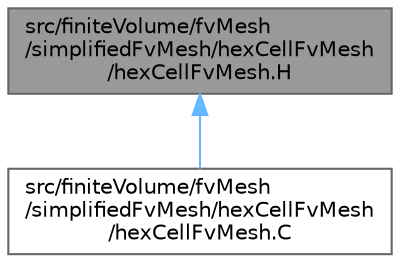 digraph "src/finiteVolume/fvMesh/simplifiedFvMesh/hexCellFvMesh/hexCellFvMesh.H"
{
 // LATEX_PDF_SIZE
  bgcolor="transparent";
  edge [fontname=Helvetica,fontsize=10,labelfontname=Helvetica,labelfontsize=10];
  node [fontname=Helvetica,fontsize=10,shape=box,height=0.2,width=0.4];
  Node1 [id="Node000001",label="src/finiteVolume/fvMesh\l/simplifiedFvMesh/hexCellFvMesh\l/hexCellFvMesh.H",height=0.2,width=0.4,color="gray40", fillcolor="grey60", style="filled", fontcolor="black",tooltip=" "];
  Node1 -> Node2 [id="edge1_Node000001_Node000002",dir="back",color="steelblue1",style="solid",tooltip=" "];
  Node2 [id="Node000002",label="src/finiteVolume/fvMesh\l/simplifiedFvMesh/hexCellFvMesh\l/hexCellFvMesh.C",height=0.2,width=0.4,color="grey40", fillcolor="white", style="filled",URL="$hexCellFvMesh_8C.html",tooltip=" "];
}
